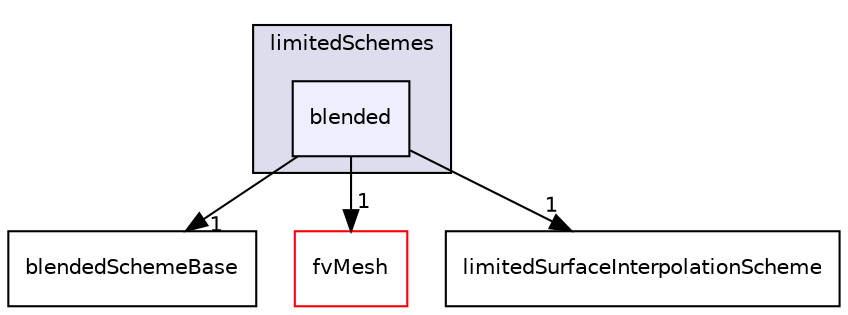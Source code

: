 digraph "src/finiteVolume/interpolation/surfaceInterpolation/limitedSchemes/blended" {
  bgcolor=transparent;
  compound=true
  node [ fontsize="10", fontname="Helvetica"];
  edge [ labelfontsize="10", labelfontname="Helvetica"];
  subgraph clusterdir_3b094e1ce2b3f641da0071aec2c4e694 {
    graph [ bgcolor="#ddddee", pencolor="black", label="limitedSchemes" fontname="Helvetica", fontsize="10", URL="dir_3b094e1ce2b3f641da0071aec2c4e694.html"]
  dir_53258ceb5eef05dd1839f6b8b6cdbe34 [shape=box, label="blended", style="filled", fillcolor="#eeeeff", pencolor="black", URL="dir_53258ceb5eef05dd1839f6b8b6cdbe34.html"];
  }
  dir_12a067b830ecef67be6217f1ffe5344c [shape=box label="blendedSchemeBase" URL="dir_12a067b830ecef67be6217f1ffe5344c.html"];
  dir_c382fa095c9c33d8673c0dd60aaef275 [shape=box label="fvMesh" color="red" URL="dir_c382fa095c9c33d8673c0dd60aaef275.html"];
  dir_4f765f4be874e7c1018013a8d8ff5f6d [shape=box label="limitedSurfaceInterpolationScheme" URL="dir_4f765f4be874e7c1018013a8d8ff5f6d.html"];
  dir_53258ceb5eef05dd1839f6b8b6cdbe34->dir_12a067b830ecef67be6217f1ffe5344c [headlabel="1", labeldistance=1.5 headhref="dir_001177_001175.html"];
  dir_53258ceb5eef05dd1839f6b8b6cdbe34->dir_c382fa095c9c33d8673c0dd60aaef275 [headlabel="1", labeldistance=1.5 headhref="dir_001177_001115.html"];
  dir_53258ceb5eef05dd1839f6b8b6cdbe34->dir_4f765f4be874e7c1018013a8d8ff5f6d [headlabel="1", labeldistance=1.5 headhref="dir_001177_001188.html"];
}
